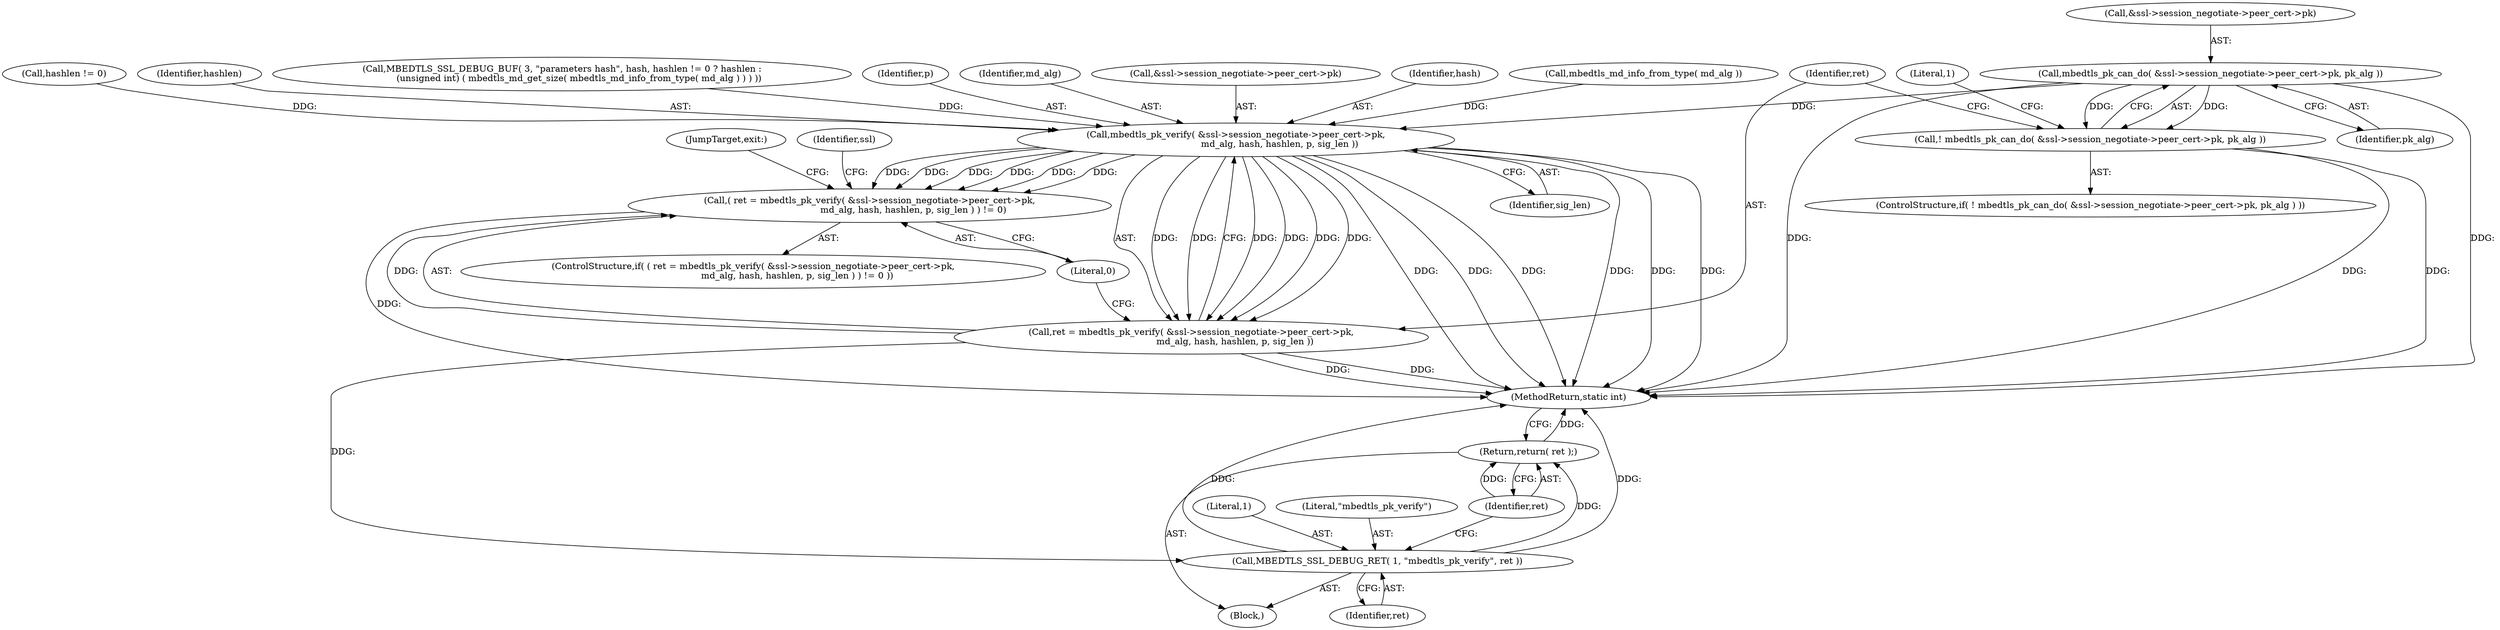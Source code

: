 digraph "0_mbedtls_027f84c69f4ef30c0693832a6c396ef19e563ca1@pointer" {
"1000700" [label="(Call,mbedtls_pk_can_do( &ssl->session_negotiate->peer_cert->pk, pk_alg ))"];
"1000699" [label="(Call,! mbedtls_pk_can_do( &ssl->session_negotiate->peer_cert->pk, pk_alg ))"];
"1000724" [label="(Call,mbedtls_pk_verify( &ssl->session_negotiate->peer_cert->pk,\n                               md_alg, hash, hashlen, p, sig_len ))"];
"1000721" [label="(Call,( ret = mbedtls_pk_verify( &ssl->session_negotiate->peer_cert->pk,\n                               md_alg, hash, hashlen, p, sig_len ) ) != 0)"];
"1000722" [label="(Call,ret = mbedtls_pk_verify( &ssl->session_negotiate->peer_cert->pk,\n                               md_alg, hash, hashlen, p, sig_len ))"];
"1000744" [label="(Call,MBEDTLS_SSL_DEBUG_RET( 1, \"mbedtls_pk_verify\", ret ))"];
"1000748" [label="(Return,return( ret );)"];
"1000737" [label="(Identifier,sig_len)"];
"1000734" [label="(Identifier,hash)"];
"1000748" [label="(Return,return( ret );)"];
"1000678" [label="(Call,mbedtls_md_info_from_type( md_alg ))"];
"1000709" [label="(Identifier,pk_alg)"];
"1000671" [label="(Call,hashlen != 0)"];
"1000722" [label="(Call,ret = mbedtls_pk_verify( &ssl->session_negotiate->peer_cert->pk,\n                               md_alg, hash, hashlen, p, sig_len ))"];
"1000744" [label="(Call,MBEDTLS_SSL_DEBUG_RET( 1, \"mbedtls_pk_verify\", ret ))"];
"1000745" [label="(Literal,1)"];
"1000724" [label="(Call,mbedtls_pk_verify( &ssl->session_negotiate->peer_cert->pk,\n                               md_alg, hash, hashlen, p, sig_len ))"];
"1000750" [label="(JumpTarget,exit:)"];
"1000760" [label="(MethodReturn,static int)"];
"1000712" [label="(Literal,1)"];
"1000723" [label="(Identifier,ret)"];
"1000746" [label="(Literal,\"mbedtls_pk_verify\")"];
"1000699" [label="(Call,! mbedtls_pk_can_do( &ssl->session_negotiate->peer_cert->pk, pk_alg ))"];
"1000738" [label="(Literal,0)"];
"1000739" [label="(Block,)"];
"1000735" [label="(Identifier,hashlen)"];
"1000666" [label="(Call,MBEDTLS_SSL_DEBUG_BUF( 3, \"parameters hash\", hash, hashlen != 0 ? hashlen :\n            (unsigned int) ( mbedtls_md_get_size( mbedtls_md_info_from_type( md_alg ) ) ) ))"];
"1000721" [label="(Call,( ret = mbedtls_pk_verify( &ssl->session_negotiate->peer_cert->pk,\n                               md_alg, hash, hashlen, p, sig_len ) ) != 0)"];
"1000741" [label="(Identifier,ssl)"];
"1000747" [label="(Identifier,ret)"];
"1000749" [label="(Identifier,ret)"];
"1000736" [label="(Identifier,p)"];
"1000733" [label="(Identifier,md_alg)"];
"1000698" [label="(ControlStructure,if( ! mbedtls_pk_can_do( &ssl->session_negotiate->peer_cert->pk, pk_alg ) ))"];
"1000701" [label="(Call,&ssl->session_negotiate->peer_cert->pk)"];
"1000720" [label="(ControlStructure,if( ( ret = mbedtls_pk_verify( &ssl->session_negotiate->peer_cert->pk,\n                               md_alg, hash, hashlen, p, sig_len ) ) != 0 ))"];
"1000725" [label="(Call,&ssl->session_negotiate->peer_cert->pk)"];
"1000700" [label="(Call,mbedtls_pk_can_do( &ssl->session_negotiate->peer_cert->pk, pk_alg ))"];
"1000700" -> "1000699"  [label="AST: "];
"1000700" -> "1000709"  [label="CFG: "];
"1000701" -> "1000700"  [label="AST: "];
"1000709" -> "1000700"  [label="AST: "];
"1000699" -> "1000700"  [label="CFG: "];
"1000700" -> "1000760"  [label="DDG: "];
"1000700" -> "1000760"  [label="DDG: "];
"1000700" -> "1000699"  [label="DDG: "];
"1000700" -> "1000699"  [label="DDG: "];
"1000700" -> "1000724"  [label="DDG: "];
"1000699" -> "1000698"  [label="AST: "];
"1000712" -> "1000699"  [label="CFG: "];
"1000723" -> "1000699"  [label="CFG: "];
"1000699" -> "1000760"  [label="DDG: "];
"1000699" -> "1000760"  [label="DDG: "];
"1000724" -> "1000722"  [label="AST: "];
"1000724" -> "1000737"  [label="CFG: "];
"1000725" -> "1000724"  [label="AST: "];
"1000733" -> "1000724"  [label="AST: "];
"1000734" -> "1000724"  [label="AST: "];
"1000735" -> "1000724"  [label="AST: "];
"1000736" -> "1000724"  [label="AST: "];
"1000737" -> "1000724"  [label="AST: "];
"1000722" -> "1000724"  [label="CFG: "];
"1000724" -> "1000760"  [label="DDG: "];
"1000724" -> "1000760"  [label="DDG: "];
"1000724" -> "1000760"  [label="DDG: "];
"1000724" -> "1000760"  [label="DDG: "];
"1000724" -> "1000760"  [label="DDG: "];
"1000724" -> "1000760"  [label="DDG: "];
"1000724" -> "1000721"  [label="DDG: "];
"1000724" -> "1000721"  [label="DDG: "];
"1000724" -> "1000721"  [label="DDG: "];
"1000724" -> "1000721"  [label="DDG: "];
"1000724" -> "1000721"  [label="DDG: "];
"1000724" -> "1000721"  [label="DDG: "];
"1000724" -> "1000722"  [label="DDG: "];
"1000724" -> "1000722"  [label="DDG: "];
"1000724" -> "1000722"  [label="DDG: "];
"1000724" -> "1000722"  [label="DDG: "];
"1000724" -> "1000722"  [label="DDG: "];
"1000724" -> "1000722"  [label="DDG: "];
"1000678" -> "1000724"  [label="DDG: "];
"1000666" -> "1000724"  [label="DDG: "];
"1000671" -> "1000724"  [label="DDG: "];
"1000721" -> "1000720"  [label="AST: "];
"1000721" -> "1000738"  [label="CFG: "];
"1000722" -> "1000721"  [label="AST: "];
"1000738" -> "1000721"  [label="AST: "];
"1000741" -> "1000721"  [label="CFG: "];
"1000750" -> "1000721"  [label="CFG: "];
"1000721" -> "1000760"  [label="DDG: "];
"1000722" -> "1000721"  [label="DDG: "];
"1000723" -> "1000722"  [label="AST: "];
"1000738" -> "1000722"  [label="CFG: "];
"1000722" -> "1000760"  [label="DDG: "];
"1000722" -> "1000760"  [label="DDG: "];
"1000722" -> "1000744"  [label="DDG: "];
"1000744" -> "1000739"  [label="AST: "];
"1000744" -> "1000747"  [label="CFG: "];
"1000745" -> "1000744"  [label="AST: "];
"1000746" -> "1000744"  [label="AST: "];
"1000747" -> "1000744"  [label="AST: "];
"1000749" -> "1000744"  [label="CFG: "];
"1000744" -> "1000760"  [label="DDG: "];
"1000744" -> "1000760"  [label="DDG: "];
"1000744" -> "1000748"  [label="DDG: "];
"1000748" -> "1000739"  [label="AST: "];
"1000748" -> "1000749"  [label="CFG: "];
"1000749" -> "1000748"  [label="AST: "];
"1000760" -> "1000748"  [label="CFG: "];
"1000748" -> "1000760"  [label="DDG: "];
"1000749" -> "1000748"  [label="DDG: "];
}

